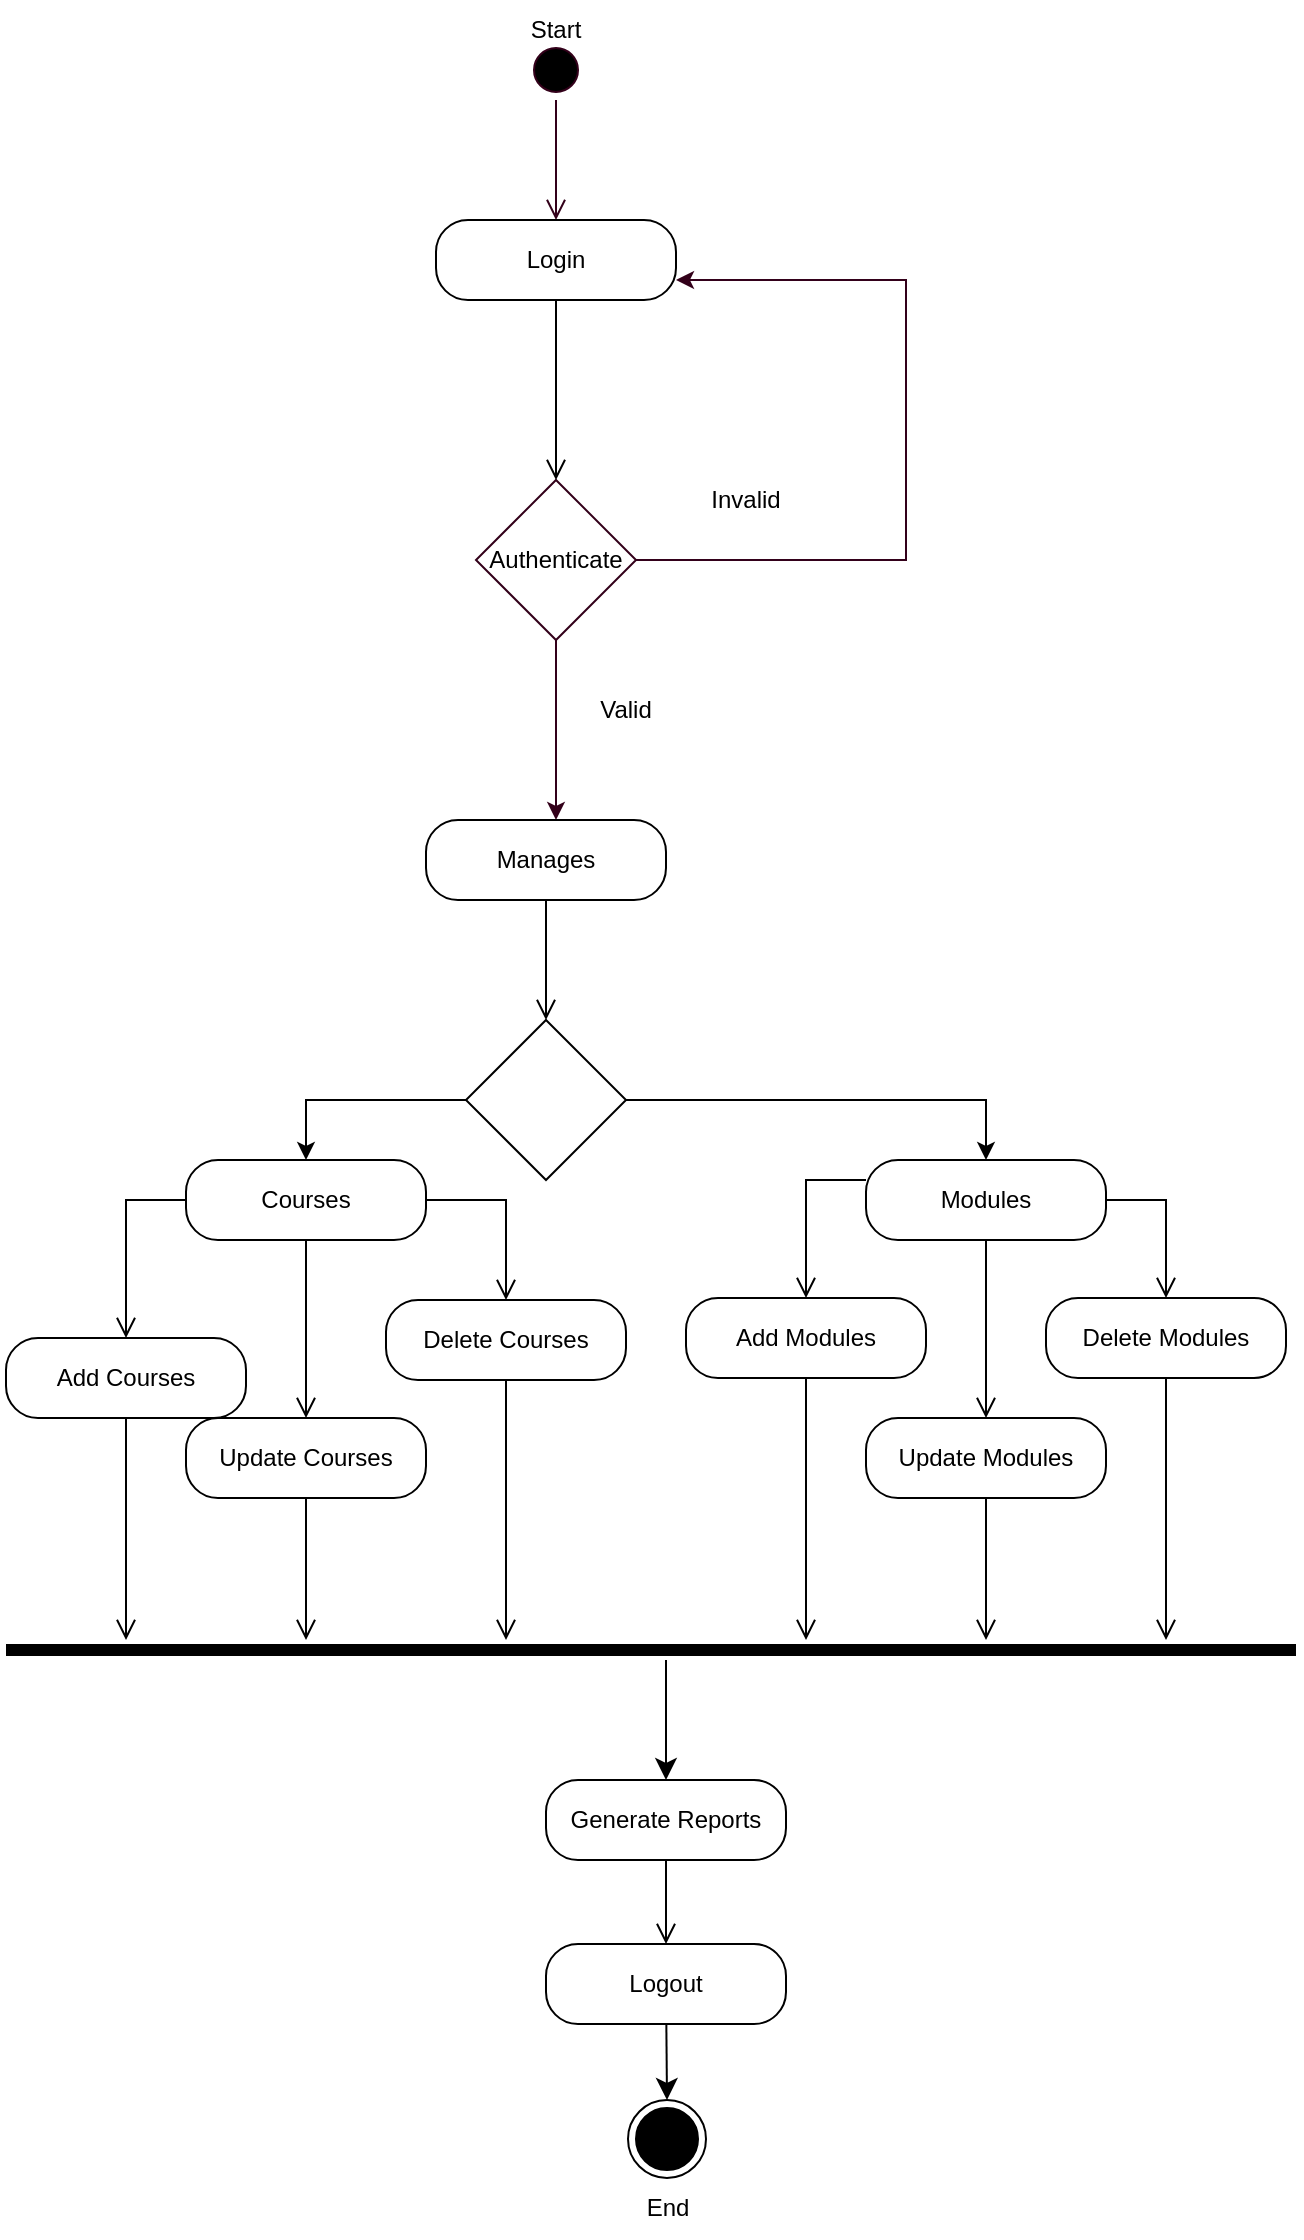 <mxfile version="16.6.4" type="device"><diagram id="Iiff_ReOw248L2d8kaa0" name="Page-1"><mxGraphModel dx="1422" dy="739" grid="1" gridSize="10" guides="1" tooltips="1" connect="1" arrows="1" fold="1" page="1" pageScale="1" pageWidth="827" pageHeight="1169" math="0" shadow="0"><root><mxCell id="0"/><mxCell id="1" parent="0"/><mxCell id="rusbuT-qR6J81zw0I-nQ-2" value="" style="ellipse;html=1;shape=startState;fillColor=#000000;strokeColor=#33001A;" vertex="1" parent="1"><mxGeometry x="360" y="50" width="30" height="30" as="geometry"/></mxCell><mxCell id="rusbuT-qR6J81zw0I-nQ-3" value="" style="edgeStyle=orthogonalEdgeStyle;html=1;verticalAlign=bottom;endArrow=open;endSize=8;strokeColor=#33001A;rounded=0;" edge="1" source="rusbuT-qR6J81zw0I-nQ-2" parent="1"><mxGeometry relative="1" as="geometry"><mxPoint x="375" y="140" as="targetPoint"/></mxGeometry></mxCell><mxCell id="rusbuT-qR6J81zw0I-nQ-9" value="" style="edgeStyle=orthogonalEdgeStyle;rounded=0;orthogonalLoop=1;jettySize=auto;html=1;strokeColor=#33001A;" edge="1" parent="1" source="rusbuT-qR6J81zw0I-nQ-6"><mxGeometry relative="1" as="geometry"><mxPoint x="375" y="440" as="targetPoint"/></mxGeometry></mxCell><mxCell id="rusbuT-qR6J81zw0I-nQ-10" style="edgeStyle=orthogonalEdgeStyle;rounded=0;orthogonalLoop=1;jettySize=auto;html=1;exitX=1;exitY=0.5;exitDx=0;exitDy=0;entryX=1;entryY=0.5;entryDx=0;entryDy=0;strokeColor=#33001A;" edge="1" parent="1" source="rusbuT-qR6J81zw0I-nQ-6"><mxGeometry relative="1" as="geometry"><mxPoint x="435" y="170" as="targetPoint"/><Array as="points"><mxPoint x="550" y="310"/><mxPoint x="550" y="170"/></Array></mxGeometry></mxCell><mxCell id="rusbuT-qR6J81zw0I-nQ-6" value="" style="rhombus;whiteSpace=wrap;html=1;strokeColor=#33001A;rounded=0;" vertex="1" parent="1"><mxGeometry x="335" y="270" width="80" height="80" as="geometry"/></mxCell><mxCell id="rusbuT-qR6J81zw0I-nQ-18" style="edgeStyle=orthogonalEdgeStyle;rounded=0;orthogonalLoop=1;jettySize=auto;html=1;exitX=0;exitY=0.5;exitDx=0;exitDy=0;entryX=0.5;entryY=0;entryDx=0;entryDy=0;strokeColor=#000000;" edge="1" parent="1" source="rusbuT-qR6J81zw0I-nQ-35" target="rusbuT-qR6J81zw0I-nQ-26"><mxGeometry relative="1" as="geometry"><mxPoint x="330" y="575" as="sourcePoint"/><mxPoint x="260" y="620" as="targetPoint"/></mxGeometry></mxCell><mxCell id="rusbuT-qR6J81zw0I-nQ-19" style="edgeStyle=orthogonalEdgeStyle;rounded=0;orthogonalLoop=1;jettySize=auto;html=1;exitX=1;exitY=0.5;exitDx=0;exitDy=0;strokeColor=#000000;entryX=0.5;entryY=0;entryDx=0;entryDy=0;" edge="1" parent="1" source="rusbuT-qR6J81zw0I-nQ-35" target="rusbuT-qR6J81zw0I-nQ-27"><mxGeometry relative="1" as="geometry"><mxPoint x="460" y="565" as="sourcePoint"/><mxPoint x="570" y="530" as="targetPoint"/></mxGeometry></mxCell><mxCell id="rusbuT-qR6J81zw0I-nQ-21" value="Login" style="rounded=1;whiteSpace=wrap;html=1;arcSize=40;fontColor=#000000;fillColor=#FFFFFF;strokeColor=#000000;" vertex="1" parent="1"><mxGeometry x="315" y="140" width="120" height="40" as="geometry"/></mxCell><mxCell id="rusbuT-qR6J81zw0I-nQ-22" value="" style="edgeStyle=orthogonalEdgeStyle;html=1;verticalAlign=bottom;endArrow=open;endSize=8;strokeColor=#000000;rounded=0;entryX=0.5;entryY=0;entryDx=0;entryDy=0;" edge="1" source="rusbuT-qR6J81zw0I-nQ-21" parent="1" target="rusbuT-qR6J81zw0I-nQ-6"><mxGeometry relative="1" as="geometry"><mxPoint x="170" y="220" as="targetPoint"/></mxGeometry></mxCell><mxCell id="rusbuT-qR6J81zw0I-nQ-36" value="" style="edgeStyle=orthogonalEdgeStyle;shape=connector;rounded=0;orthogonalLoop=1;jettySize=auto;html=1;labelBackgroundColor=default;fontFamily=Helvetica;fontSize=12;fontColor=#000000;endArrow=open;endSize=8;strokeColor=#000000;" edge="1" parent="1" source="rusbuT-qR6J81zw0I-nQ-25" target="rusbuT-qR6J81zw0I-nQ-35"><mxGeometry relative="1" as="geometry"/></mxCell><mxCell id="rusbuT-qR6J81zw0I-nQ-25" value="Manages" style="rounded=1;whiteSpace=wrap;html=1;arcSize=40;fontColor=#000000;fillColor=#FFFFFF;strokeColor=#000000;" vertex="1" parent="1"><mxGeometry x="310" y="440" width="120" height="40" as="geometry"/></mxCell><mxCell id="rusbuT-qR6J81zw0I-nQ-45" style="edgeStyle=orthogonalEdgeStyle;shape=connector;rounded=0;orthogonalLoop=1;jettySize=auto;html=1;exitX=0;exitY=0.5;exitDx=0;exitDy=0;labelBackgroundColor=default;fontFamily=Helvetica;fontSize=12;fontColor=#000000;endArrow=open;endSize=8;strokeColor=#000000;" edge="1" parent="1" source="rusbuT-qR6J81zw0I-nQ-26" target="rusbuT-qR6J81zw0I-nQ-37"><mxGeometry relative="1" as="geometry"/></mxCell><mxCell id="rusbuT-qR6J81zw0I-nQ-46" style="edgeStyle=orthogonalEdgeStyle;shape=connector;rounded=0;orthogonalLoop=1;jettySize=auto;html=1;exitX=0.5;exitY=1;exitDx=0;exitDy=0;entryX=0.5;entryY=0;entryDx=0;entryDy=0;labelBackgroundColor=default;fontFamily=Helvetica;fontSize=12;fontColor=#000000;endArrow=open;endSize=8;strokeColor=#000000;" edge="1" parent="1" source="rusbuT-qR6J81zw0I-nQ-26" target="rusbuT-qR6J81zw0I-nQ-38"><mxGeometry relative="1" as="geometry"/></mxCell><mxCell id="rusbuT-qR6J81zw0I-nQ-47" style="edgeStyle=orthogonalEdgeStyle;shape=connector;rounded=0;orthogonalLoop=1;jettySize=auto;html=1;exitX=1;exitY=0.5;exitDx=0;exitDy=0;entryX=0.5;entryY=0;entryDx=0;entryDy=0;labelBackgroundColor=default;fontFamily=Helvetica;fontSize=12;fontColor=#000000;endArrow=open;endSize=8;strokeColor=#000000;" edge="1" parent="1" source="rusbuT-qR6J81zw0I-nQ-26" target="rusbuT-qR6J81zw0I-nQ-39"><mxGeometry relative="1" as="geometry"/></mxCell><mxCell id="rusbuT-qR6J81zw0I-nQ-26" value="Courses" style="rounded=1;whiteSpace=wrap;html=1;arcSize=40;fontColor=#000000;fillColor=#FFFFFF;strokeColor=#000000;" vertex="1" parent="1"><mxGeometry x="190" y="610" width="120" height="40" as="geometry"/></mxCell><mxCell id="rusbuT-qR6J81zw0I-nQ-48" style="edgeStyle=orthogonalEdgeStyle;shape=connector;rounded=0;orthogonalLoop=1;jettySize=auto;html=1;exitX=0;exitY=0.25;exitDx=0;exitDy=0;labelBackgroundColor=default;fontFamily=Helvetica;fontSize=12;fontColor=#000000;endArrow=open;endSize=8;strokeColor=#000000;" edge="1" parent="1" source="rusbuT-qR6J81zw0I-nQ-27" target="rusbuT-qR6J81zw0I-nQ-41"><mxGeometry relative="1" as="geometry"/></mxCell><mxCell id="rusbuT-qR6J81zw0I-nQ-49" style="edgeStyle=orthogonalEdgeStyle;shape=connector;rounded=0;orthogonalLoop=1;jettySize=auto;html=1;exitX=0.5;exitY=1;exitDx=0;exitDy=0;entryX=0.5;entryY=0;entryDx=0;entryDy=0;labelBackgroundColor=default;fontFamily=Helvetica;fontSize=12;fontColor=#000000;endArrow=open;endSize=8;strokeColor=#000000;" edge="1" parent="1" source="rusbuT-qR6J81zw0I-nQ-27" target="rusbuT-qR6J81zw0I-nQ-42"><mxGeometry relative="1" as="geometry"/></mxCell><mxCell id="rusbuT-qR6J81zw0I-nQ-50" style="edgeStyle=orthogonalEdgeStyle;shape=connector;rounded=0;orthogonalLoop=1;jettySize=auto;html=1;exitX=1;exitY=0.5;exitDx=0;exitDy=0;labelBackgroundColor=default;fontFamily=Helvetica;fontSize=12;fontColor=#000000;endArrow=open;endSize=8;strokeColor=#000000;" edge="1" parent="1" source="rusbuT-qR6J81zw0I-nQ-27" target="rusbuT-qR6J81zw0I-nQ-43"><mxGeometry relative="1" as="geometry"/></mxCell><mxCell id="rusbuT-qR6J81zw0I-nQ-27" value="Modules" style="rounded=1;whiteSpace=wrap;html=1;arcSize=40;fontColor=#000000;fillColor=#FFFFFF;strokeColor=#000000;" vertex="1" parent="1"><mxGeometry x="530" y="610" width="120" height="40" as="geometry"/></mxCell><mxCell id="rusbuT-qR6J81zw0I-nQ-30" value="" style="shape=line;html=1;strokeWidth=6;strokeColor=#000000;rounded=1;" vertex="1" parent="1"><mxGeometry x="100" y="850" width="645" height="10" as="geometry"/></mxCell><mxCell id="rusbuT-qR6J81zw0I-nQ-35" value="" style="rhombus;whiteSpace=wrap;html=1;fillColor=#FFFFFF;strokeColor=#000000;fontColor=#000000;rounded=0;arcSize=40;" vertex="1" parent="1"><mxGeometry x="330" y="540" width="80" height="80" as="geometry"/></mxCell><mxCell id="rusbuT-qR6J81zw0I-nQ-52" style="edgeStyle=orthogonalEdgeStyle;shape=connector;rounded=0;orthogonalLoop=1;jettySize=auto;html=1;exitX=0.5;exitY=1;exitDx=0;exitDy=0;labelBackgroundColor=default;fontFamily=Helvetica;fontSize=12;fontColor=#000000;endArrow=open;endSize=8;strokeColor=#000000;" edge="1" parent="1" source="rusbuT-qR6J81zw0I-nQ-37"><mxGeometry relative="1" as="geometry"><mxPoint x="160" y="850" as="targetPoint"/></mxGeometry></mxCell><mxCell id="rusbuT-qR6J81zw0I-nQ-37" value="Add Courses" style="rounded=1;whiteSpace=wrap;html=1;arcSize=40;fontColor=#000000;fillColor=#FFFFFF;strokeColor=#000000;" vertex="1" parent="1"><mxGeometry x="100" y="699" width="120" height="40" as="geometry"/></mxCell><mxCell id="rusbuT-qR6J81zw0I-nQ-54" style="edgeStyle=orthogonalEdgeStyle;shape=connector;rounded=0;orthogonalLoop=1;jettySize=auto;html=1;exitX=0.5;exitY=1;exitDx=0;exitDy=0;labelBackgroundColor=default;fontFamily=Helvetica;fontSize=12;fontColor=#000000;endArrow=open;endSize=8;strokeColor=#000000;" edge="1" parent="1" source="rusbuT-qR6J81zw0I-nQ-38"><mxGeometry relative="1" as="geometry"><mxPoint x="250" y="850" as="targetPoint"/></mxGeometry></mxCell><mxCell id="rusbuT-qR6J81zw0I-nQ-38" value="Update Courses" style="rounded=1;whiteSpace=wrap;html=1;arcSize=40;fontColor=#000000;fillColor=#FFFFFF;strokeColor=#000000;" vertex="1" parent="1"><mxGeometry x="190" y="739" width="120" height="40" as="geometry"/></mxCell><mxCell id="rusbuT-qR6J81zw0I-nQ-55" style="edgeStyle=orthogonalEdgeStyle;shape=connector;rounded=0;orthogonalLoop=1;jettySize=auto;html=1;exitX=0.5;exitY=1;exitDx=0;exitDy=0;labelBackgroundColor=default;fontFamily=Helvetica;fontSize=12;fontColor=#000000;endArrow=open;endSize=8;strokeColor=#000000;" edge="1" parent="1" source="rusbuT-qR6J81zw0I-nQ-39"><mxGeometry relative="1" as="geometry"><mxPoint x="350" y="850" as="targetPoint"/></mxGeometry></mxCell><mxCell id="rusbuT-qR6J81zw0I-nQ-39" value="Delete Courses" style="rounded=1;whiteSpace=wrap;html=1;arcSize=40;fontColor=#000000;fillColor=#FFFFFF;strokeColor=#000000;" vertex="1" parent="1"><mxGeometry x="290" y="680" width="120" height="40" as="geometry"/></mxCell><mxCell id="rusbuT-qR6J81zw0I-nQ-40" style="edgeStyle=orthogonalEdgeStyle;shape=connector;rounded=0;orthogonalLoop=1;jettySize=auto;html=1;exitX=0.5;exitY=1;exitDx=0;exitDy=0;labelBackgroundColor=default;fontFamily=Helvetica;fontSize=12;fontColor=#000000;endArrow=open;endSize=8;strokeColor=#000000;" edge="1" parent="1" source="rusbuT-qR6J81zw0I-nQ-38" target="rusbuT-qR6J81zw0I-nQ-38"><mxGeometry relative="1" as="geometry"/></mxCell><mxCell id="rusbuT-qR6J81zw0I-nQ-56" style="edgeStyle=orthogonalEdgeStyle;shape=connector;rounded=0;orthogonalLoop=1;jettySize=auto;html=1;exitX=0.5;exitY=1;exitDx=0;exitDy=0;labelBackgroundColor=default;fontFamily=Helvetica;fontSize=12;fontColor=#000000;endArrow=open;endSize=8;strokeColor=#000000;" edge="1" parent="1" source="rusbuT-qR6J81zw0I-nQ-41"><mxGeometry relative="1" as="geometry"><mxPoint x="500" y="850" as="targetPoint"/></mxGeometry></mxCell><mxCell id="rusbuT-qR6J81zw0I-nQ-41" value="Add Modules" style="rounded=1;whiteSpace=wrap;html=1;arcSize=40;fontColor=#000000;fillColor=#FFFFFF;strokeColor=#000000;" vertex="1" parent="1"><mxGeometry x="440" y="679" width="120" height="40" as="geometry"/></mxCell><mxCell id="rusbuT-qR6J81zw0I-nQ-57" style="edgeStyle=orthogonalEdgeStyle;shape=connector;rounded=0;orthogonalLoop=1;jettySize=auto;html=1;exitX=0.5;exitY=1;exitDx=0;exitDy=0;labelBackgroundColor=default;fontFamily=Helvetica;fontSize=12;fontColor=#000000;endArrow=open;endSize=8;strokeColor=#000000;" edge="1" parent="1" source="rusbuT-qR6J81zw0I-nQ-42"><mxGeometry relative="1" as="geometry"><mxPoint x="590" y="850" as="targetPoint"/></mxGeometry></mxCell><mxCell id="rusbuT-qR6J81zw0I-nQ-42" value="Update Modules" style="rounded=1;whiteSpace=wrap;html=1;arcSize=40;fontColor=#000000;fillColor=#FFFFFF;strokeColor=#000000;" vertex="1" parent="1"><mxGeometry x="530" y="739" width="120" height="40" as="geometry"/></mxCell><mxCell id="rusbuT-qR6J81zw0I-nQ-58" style="edgeStyle=orthogonalEdgeStyle;shape=connector;rounded=0;orthogonalLoop=1;jettySize=auto;html=1;exitX=0.5;exitY=1;exitDx=0;exitDy=0;labelBackgroundColor=default;fontFamily=Helvetica;fontSize=12;fontColor=#000000;endArrow=open;endSize=8;strokeColor=#000000;" edge="1" parent="1" source="rusbuT-qR6J81zw0I-nQ-43"><mxGeometry relative="1" as="geometry"><mxPoint x="680" y="850" as="targetPoint"/></mxGeometry></mxCell><mxCell id="rusbuT-qR6J81zw0I-nQ-43" value="Delete Modules" style="rounded=1;whiteSpace=wrap;html=1;arcSize=40;fontColor=#000000;fillColor=#FFFFFF;strokeColor=#000000;" vertex="1" parent="1"><mxGeometry x="620" y="679" width="120" height="40" as="geometry"/></mxCell><mxCell id="rusbuT-qR6J81zw0I-nQ-44" style="edgeStyle=orthogonalEdgeStyle;shape=connector;rounded=0;orthogonalLoop=1;jettySize=auto;html=1;exitX=0.5;exitY=1;exitDx=0;exitDy=0;labelBackgroundColor=default;fontFamily=Helvetica;fontSize=12;fontColor=#000000;endArrow=open;endSize=8;strokeColor=#000000;" edge="1" parent="1" source="rusbuT-qR6J81zw0I-nQ-42" target="rusbuT-qR6J81zw0I-nQ-42"><mxGeometry relative="1" as="geometry"/></mxCell><mxCell id="rusbuT-qR6J81zw0I-nQ-62" value="" style="edgeStyle=orthogonalEdgeStyle;shape=connector;rounded=0;orthogonalLoop=1;jettySize=auto;html=1;labelBackgroundColor=default;fontFamily=Helvetica;fontSize=12;fontColor=#000000;endArrow=open;endSize=8;strokeColor=#000000;" edge="1" parent="1" source="rusbuT-qR6J81zw0I-nQ-59" target="rusbuT-qR6J81zw0I-nQ-61"><mxGeometry relative="1" as="geometry"/></mxCell><mxCell id="rusbuT-qR6J81zw0I-nQ-59" value="Generate Reports" style="rounded=1;whiteSpace=wrap;html=1;arcSize=40;fontColor=#000000;fillColor=#FFFFFF;strokeColor=#000000;" vertex="1" parent="1"><mxGeometry x="370" y="920" width="120" height="40" as="geometry"/></mxCell><mxCell id="rusbuT-qR6J81zw0I-nQ-60" value="" style="endArrow=classic;html=1;rounded=0;labelBackgroundColor=default;fontFamily=Helvetica;fontSize=12;fontColor=#000000;endSize=8;strokeColor=#000000;shape=connector;entryX=0.5;entryY=0;entryDx=0;entryDy=0;" edge="1" parent="1" target="rusbuT-qR6J81zw0I-nQ-59"><mxGeometry width="50" height="50" relative="1" as="geometry"><mxPoint x="430" y="860" as="sourcePoint"/><mxPoint x="440" y="910" as="targetPoint"/></mxGeometry></mxCell><mxCell id="rusbuT-qR6J81zw0I-nQ-61" value="Logout" style="rounded=1;whiteSpace=wrap;html=1;arcSize=40;fontColor=#000000;fillColor=#FFFFFF;strokeColor=#000000;" vertex="1" parent="1"><mxGeometry x="370" y="1002" width="120" height="40" as="geometry"/></mxCell><mxCell id="rusbuT-qR6J81zw0I-nQ-63" value="" style="ellipse;html=1;shape=endState;fillColor=#000000;strokeColor=#000000;rounded=0;fontFamily=Helvetica;fontSize=12;fontColor=#000000;" vertex="1" parent="1"><mxGeometry x="411" y="1080" width="39" height="39" as="geometry"/></mxCell><mxCell id="rusbuT-qR6J81zw0I-nQ-64" value="" style="endArrow=classic;html=1;rounded=0;labelBackgroundColor=default;fontFamily=Helvetica;fontSize=12;fontColor=#000000;endSize=8;strokeColor=#000000;shape=connector;entryX=0.5;entryY=0;entryDx=0;entryDy=0;" edge="1" parent="1" source="rusbuT-qR6J81zw0I-nQ-61" target="rusbuT-qR6J81zw0I-nQ-63"><mxGeometry width="50" height="50" relative="1" as="geometry"><mxPoint x="390" y="1220" as="sourcePoint"/><mxPoint x="440" y="1170" as="targetPoint"/></mxGeometry></mxCell><mxCell id="rusbuT-qR6J81zw0I-nQ-65" value="Authenticate" style="text;html=1;strokeColor=none;fillColor=none;align=center;verticalAlign=middle;whiteSpace=wrap;rounded=0;fontFamily=Helvetica;fontSize=12;fontColor=#000000;" vertex="1" parent="1"><mxGeometry x="345" y="295" width="60" height="30" as="geometry"/></mxCell><mxCell id="rusbuT-qR6J81zw0I-nQ-66" value="Invalid" style="text;html=1;strokeColor=none;fillColor=none;align=center;verticalAlign=middle;whiteSpace=wrap;rounded=0;fontFamily=Helvetica;fontSize=12;fontColor=#000000;" vertex="1" parent="1"><mxGeometry x="440" y="265" width="60" height="30" as="geometry"/></mxCell><mxCell id="rusbuT-qR6J81zw0I-nQ-68" value="Valid" style="text;html=1;strokeColor=none;fillColor=none;align=center;verticalAlign=middle;whiteSpace=wrap;rounded=0;fontFamily=Helvetica;fontSize=12;fontColor=#000000;" vertex="1" parent="1"><mxGeometry x="380" y="370" width="60" height="30" as="geometry"/></mxCell><mxCell id="rusbuT-qR6J81zw0I-nQ-69" value="Start" style="text;html=1;strokeColor=none;fillColor=none;align=center;verticalAlign=middle;whiteSpace=wrap;rounded=0;fontFamily=Helvetica;fontSize=12;fontColor=#000000;" vertex="1" parent="1"><mxGeometry x="345" y="30" width="60" height="30" as="geometry"/></mxCell><mxCell id="rusbuT-qR6J81zw0I-nQ-70" value="End" style="text;html=1;strokeColor=none;fillColor=none;align=center;verticalAlign=middle;whiteSpace=wrap;rounded=0;fontFamily=Helvetica;fontSize=12;fontColor=#000000;" vertex="1" parent="1"><mxGeometry x="400.5" y="1119" width="60" height="30" as="geometry"/></mxCell></root></mxGraphModel></diagram></mxfile>